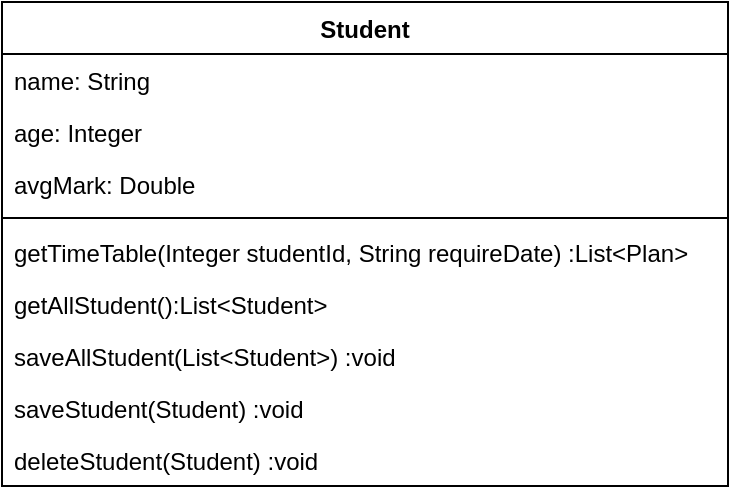 <mxfile version="16.5.6" type="device"><diagram id="C5RBs43oDa-KdzZeNtuy" name="Page-1"><mxGraphModel dx="854" dy="1297" grid="1" gridSize="10" guides="1" tooltips="1" connect="1" arrows="1" fold="1" page="1" pageScale="1" pageWidth="827" pageHeight="1169" math="0" shadow="0"><root><mxCell id="WIyWlLk6GJQsqaUBKTNV-0"/><mxCell id="WIyWlLk6GJQsqaUBKTNV-1" parent="WIyWlLk6GJQsqaUBKTNV-0"/><mxCell id="9RX1fPTQjyQ9BbUPq-uJ-0" value="Student" style="swimlane;fontStyle=1;align=center;verticalAlign=top;childLayout=stackLayout;horizontal=1;startSize=26;horizontalStack=0;resizeParent=1;resizeParentMax=0;resizeLast=0;collapsible=1;marginBottom=0;" vertex="1" parent="WIyWlLk6GJQsqaUBKTNV-1"><mxGeometry x="232" y="390" width="363" height="242" as="geometry"/></mxCell><mxCell id="9RX1fPTQjyQ9BbUPq-uJ-4" value="name: String" style="text;strokeColor=none;fillColor=none;align=left;verticalAlign=top;spacingLeft=4;spacingRight=4;overflow=hidden;rotatable=0;points=[[0,0.5],[1,0.5]];portConstraint=eastwest;" vertex="1" parent="9RX1fPTQjyQ9BbUPq-uJ-0"><mxGeometry y="26" width="363" height="26" as="geometry"/></mxCell><mxCell id="9RX1fPTQjyQ9BbUPq-uJ-5" value="age: Integer" style="text;strokeColor=none;fillColor=none;align=left;verticalAlign=top;spacingLeft=4;spacingRight=4;overflow=hidden;rotatable=0;points=[[0,0.5],[1,0.5]];portConstraint=eastwest;" vertex="1" parent="9RX1fPTQjyQ9BbUPq-uJ-0"><mxGeometry y="52" width="363" height="26" as="geometry"/></mxCell><mxCell id="9RX1fPTQjyQ9BbUPq-uJ-6" value="avgMark: Double" style="text;strokeColor=none;fillColor=none;align=left;verticalAlign=top;spacingLeft=4;spacingRight=4;overflow=hidden;rotatable=0;points=[[0,0.5],[1,0.5]];portConstraint=eastwest;" vertex="1" parent="9RX1fPTQjyQ9BbUPq-uJ-0"><mxGeometry y="78" width="363" height="26" as="geometry"/></mxCell><mxCell id="9RX1fPTQjyQ9BbUPq-uJ-2" value="" style="line;strokeWidth=1;fillColor=none;align=left;verticalAlign=middle;spacingTop=-1;spacingLeft=3;spacingRight=3;rotatable=0;labelPosition=right;points=[];portConstraint=eastwest;" vertex="1" parent="9RX1fPTQjyQ9BbUPq-uJ-0"><mxGeometry y="104" width="363" height="8" as="geometry"/></mxCell><mxCell id="9RX1fPTQjyQ9BbUPq-uJ-3" value="getTimeTable(Integer studentId, String requireDate) :List&lt;Plan&gt;" style="text;strokeColor=none;fillColor=none;align=left;verticalAlign=top;spacingLeft=4;spacingRight=4;overflow=hidden;rotatable=0;points=[[0,0.5],[1,0.5]];portConstraint=eastwest;" vertex="1" parent="9RX1fPTQjyQ9BbUPq-uJ-0"><mxGeometry y="112" width="363" height="26" as="geometry"/></mxCell><mxCell id="9RX1fPTQjyQ9BbUPq-uJ-7" value="getAllStudent():List&lt;Student&gt; " style="text;strokeColor=none;fillColor=none;align=left;verticalAlign=top;spacingLeft=4;spacingRight=4;overflow=hidden;rotatable=0;points=[[0,0.5],[1,0.5]];portConstraint=eastwest;" vertex="1" parent="9RX1fPTQjyQ9BbUPq-uJ-0"><mxGeometry y="138" width="363" height="26" as="geometry"/></mxCell><mxCell id="9RX1fPTQjyQ9BbUPq-uJ-10" value="saveAllStudent(List&lt;Student&gt;) :void" style="text;strokeColor=none;fillColor=none;align=left;verticalAlign=top;spacingLeft=4;spacingRight=4;overflow=hidden;rotatable=0;points=[[0,0.5],[1,0.5]];portConstraint=eastwest;" vertex="1" parent="9RX1fPTQjyQ9BbUPq-uJ-0"><mxGeometry y="164" width="363" height="26" as="geometry"/></mxCell><mxCell id="9RX1fPTQjyQ9BbUPq-uJ-9" value="saveStudent(Student) :void" style="text;strokeColor=none;fillColor=none;align=left;verticalAlign=top;spacingLeft=4;spacingRight=4;overflow=hidden;rotatable=0;points=[[0,0.5],[1,0.5]];portConstraint=eastwest;" vertex="1" parent="9RX1fPTQjyQ9BbUPq-uJ-0"><mxGeometry y="190" width="363" height="26" as="geometry"/></mxCell><mxCell id="9RX1fPTQjyQ9BbUPq-uJ-8" value="deleteStudent(Student) :void" style="text;strokeColor=none;fillColor=none;align=left;verticalAlign=top;spacingLeft=4;spacingRight=4;overflow=hidden;rotatable=0;points=[[0,0.5],[1,0.5]];portConstraint=eastwest;" vertex="1" parent="9RX1fPTQjyQ9BbUPq-uJ-0"><mxGeometry y="216" width="363" height="26" as="geometry"/></mxCell></root></mxGraphModel></diagram></mxfile>